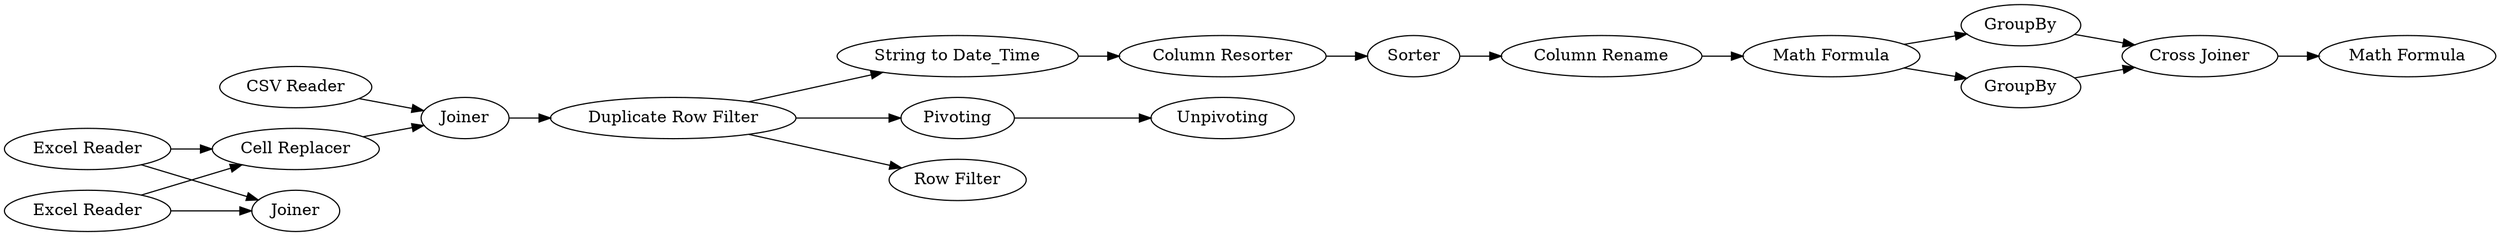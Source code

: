 digraph {
	"4173009314160526872_22" [label=GroupBy]
	"4173009314160526872_1" [label="CSV Reader"]
	"4173009314160526872_3" [label="Excel Reader"]
	"4173009314160526872_23" [label="Cross Joiner"]
	"4173009314160526872_14" [label=Unpivoting]
	"4173009314160526872_13" [label=Pivoting]
	"4173009314160526872_16" [label="Column Resorter"]
	"4173009314160526872_20" [label="Math Formula"]
	"4173009314160526872_4" [label="Cell Replacer"]
	"4173009314160526872_7" [label="Duplicate Row Filter"]
	"4173009314160526872_21" [label=GroupBy]
	"4173009314160526872_17" [label=Sorter]
	"4173009314160526872_8" [label="Row Filter"]
	"4173009314160526872_15" [label="String to Date_Time"]
	"4173009314160526872_5" [label=Joiner]
	"4173009314160526872_18" [label="Column Rename"]
	"4173009314160526872_2" [label="Excel Reader"]
	"4173009314160526872_24" [label="Math Formula"]
	"4173009314160526872_6" [label=Joiner]
	"4173009314160526872_13" -> "4173009314160526872_14"
	"4173009314160526872_17" -> "4173009314160526872_18"
	"4173009314160526872_18" -> "4173009314160526872_20"
	"4173009314160526872_22" -> "4173009314160526872_23"
	"4173009314160526872_20" -> "4173009314160526872_22"
	"4173009314160526872_21" -> "4173009314160526872_23"
	"4173009314160526872_20" -> "4173009314160526872_21"
	"4173009314160526872_1" -> "4173009314160526872_6"
	"4173009314160526872_2" -> "4173009314160526872_5"
	"4173009314160526872_7" -> "4173009314160526872_15"
	"4173009314160526872_3" -> "4173009314160526872_5"
	"4173009314160526872_7" -> "4173009314160526872_8"
	"4173009314160526872_4" -> "4173009314160526872_6"
	"4173009314160526872_7" -> "4173009314160526872_13"
	"4173009314160526872_6" -> "4173009314160526872_7"
	"4173009314160526872_16" -> "4173009314160526872_17"
	"4173009314160526872_15" -> "4173009314160526872_16"
	"4173009314160526872_2" -> "4173009314160526872_4"
	"4173009314160526872_3" -> "4173009314160526872_4"
	"4173009314160526872_23" -> "4173009314160526872_24"
	rankdir=LR
}
